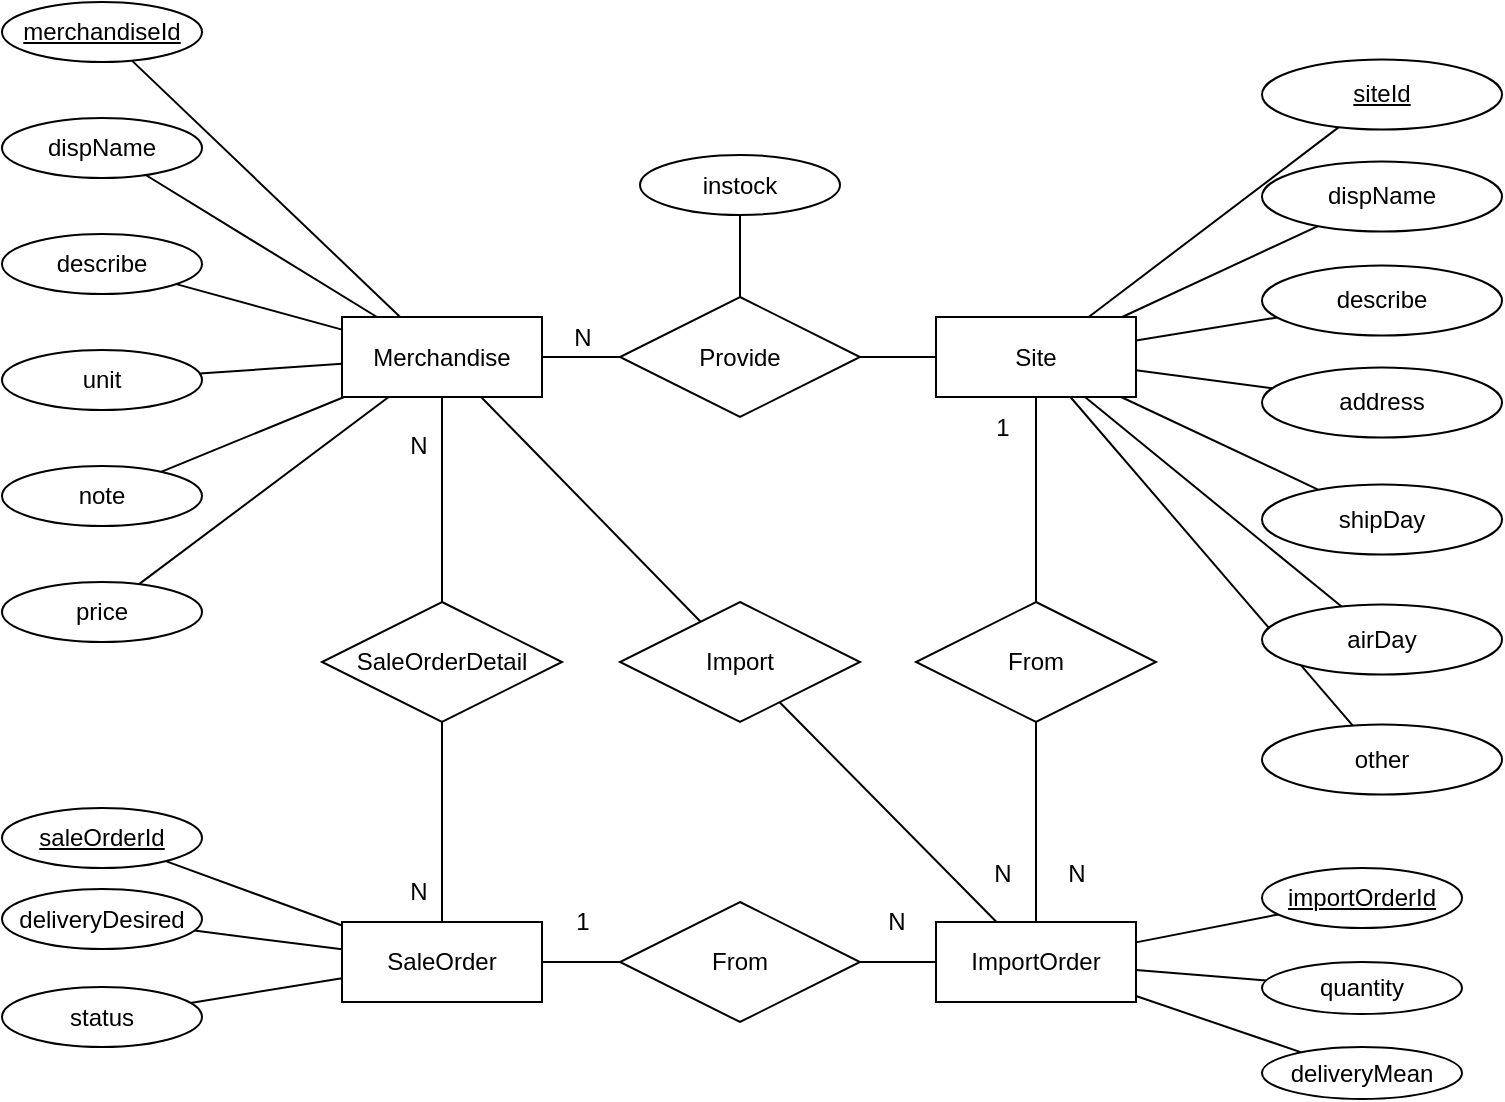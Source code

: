 <mxfile version="13.0.3" type="device"><diagram id="RbPQGI98I1vQBzoGhJew" name="Page-1"><mxGraphModel dx="1284" dy="1821" grid="1" gridSize="10" guides="1" tooltips="1" connect="1" arrows="1" fold="1" page="1" pageScale="1" pageWidth="1100" pageHeight="850" math="0" shadow="0"><root><mxCell id="0"/><mxCell id="1" parent="0"/><mxCell id="oP-xftAugxWRK01S-1tr-1" style="edgeStyle=orthogonalEdgeStyle;rounded=0;orthogonalLoop=1;jettySize=auto;html=1;endArrow=none;endFill=0;" parent="1" source="oP-xftAugxWRK01S-1tr-3" target="oP-xftAugxWRK01S-1tr-13" edge="1"><mxGeometry relative="1" as="geometry"/></mxCell><mxCell id="oP-xftAugxWRK01S-1tr-2" style="edgeStyle=orthogonalEdgeStyle;rounded=0;orthogonalLoop=1;jettySize=auto;html=1;endArrow=none;endFill=0;" parent="1" source="oP-xftAugxWRK01S-1tr-3" target="oP-xftAugxWRK01S-1tr-27" edge="1"><mxGeometry relative="1" as="geometry"/></mxCell><mxCell id="oP-xftAugxWRK01S-1tr-3" value="Merchandise" style="whiteSpace=wrap;html=1;align=center;" parent="1" vertex="1"><mxGeometry x="310" y="-452.5" width="100" height="40" as="geometry"/></mxCell><mxCell id="oP-xftAugxWRK01S-1tr-4" style="rounded=0;orthogonalLoop=1;jettySize=auto;html=1;endArrow=none;endFill=0;" parent="1" source="oP-xftAugxWRK01S-1tr-11" target="oP-xftAugxWRK01S-1tr-64" edge="1"><mxGeometry relative="1" as="geometry"/></mxCell><mxCell id="oP-xftAugxWRK01S-1tr-5" style="rounded=0;orthogonalLoop=1;jettySize=auto;html=1;endArrow=none;endFill=0;" parent="1" source="oP-xftAugxWRK01S-1tr-11" target="oP-xftAugxWRK01S-1tr-63" edge="1"><mxGeometry relative="1" as="geometry"/></mxCell><mxCell id="oP-xftAugxWRK01S-1tr-6" style="rounded=0;orthogonalLoop=1;jettySize=auto;html=1;endArrow=none;endFill=0;" parent="1" source="oP-xftAugxWRK01S-1tr-11" target="oP-xftAugxWRK01S-1tr-65" edge="1"><mxGeometry relative="1" as="geometry"/></mxCell><mxCell id="oP-xftAugxWRK01S-1tr-7" style="rounded=0;orthogonalLoop=1;jettySize=auto;html=1;endArrow=none;endFill=0;" parent="1" source="oP-xftAugxWRK01S-1tr-11" target="oP-xftAugxWRK01S-1tr-66" edge="1"><mxGeometry relative="1" as="geometry"/></mxCell><mxCell id="oP-xftAugxWRK01S-1tr-8" style="rounded=0;orthogonalLoop=1;jettySize=auto;html=1;endArrow=none;endFill=0;" parent="1" source="oP-xftAugxWRK01S-1tr-11" target="oP-xftAugxWRK01S-1tr-68" edge="1"><mxGeometry relative="1" as="geometry"/></mxCell><mxCell id="oP-xftAugxWRK01S-1tr-9" style="rounded=0;orthogonalLoop=1;jettySize=auto;html=1;endArrow=none;endFill=0;" parent="1" source="oP-xftAugxWRK01S-1tr-11" target="oP-xftAugxWRK01S-1tr-67" edge="1"><mxGeometry relative="1" as="geometry"/></mxCell><mxCell id="oP-xftAugxWRK01S-1tr-10" style="rounded=0;orthogonalLoop=1;jettySize=auto;html=1;endArrow=none;endFill=0;" parent="1" source="oP-xftAugxWRK01S-1tr-11" target="oP-xftAugxWRK01S-1tr-69" edge="1"><mxGeometry relative="1" as="geometry"/></mxCell><mxCell id="oP-xftAugxWRK01S-1tr-11" value="Site" style="whiteSpace=wrap;html=1;align=center;" parent="1" vertex="1"><mxGeometry x="607" y="-452.5" width="100" height="40" as="geometry"/></mxCell><mxCell id="oP-xftAugxWRK01S-1tr-12" style="edgeStyle=orthogonalEdgeStyle;rounded=0;orthogonalLoop=1;jettySize=auto;html=1;endArrow=none;endFill=0;" parent="1" source="oP-xftAugxWRK01S-1tr-13" target="oP-xftAugxWRK01S-1tr-11" edge="1"><mxGeometry relative="1" as="geometry"/></mxCell><mxCell id="oP-xftAugxWRK01S-1tr-13" value="Provide" style="shape=rhombus;perimeter=rhombusPerimeter;whiteSpace=wrap;html=1;align=center;" parent="1" vertex="1"><mxGeometry x="449" y="-462.5" width="120" height="60" as="geometry"/></mxCell><mxCell id="oP-xftAugxWRK01S-1tr-25" value="SaleOrder" style="whiteSpace=wrap;html=1;align=center;" parent="1" vertex="1"><mxGeometry x="310" y="-150" width="100" height="40" as="geometry"/></mxCell><mxCell id="oP-xftAugxWRK01S-1tr-26" style="edgeStyle=orthogonalEdgeStyle;rounded=0;orthogonalLoop=1;jettySize=auto;html=1;endArrow=none;endFill=0;" parent="1" source="oP-xftAugxWRK01S-1tr-27" target="oP-xftAugxWRK01S-1tr-25" edge="1"><mxGeometry relative="1" as="geometry"/></mxCell><mxCell id="oP-xftAugxWRK01S-1tr-27" value="SaleOrderDetail" style="shape=rhombus;perimeter=rhombusPerimeter;whiteSpace=wrap;html=1;align=center;" parent="1" vertex="1"><mxGeometry x="300" y="-310" width="120" height="60" as="geometry"/></mxCell><mxCell id="oP-xftAugxWRK01S-1tr-32" style="rounded=0;orthogonalLoop=1;jettySize=auto;html=1;endArrow=none;endFill=0;" parent="1" source="oP-xftAugxWRK01S-1tr-38" target="oP-xftAugxWRK01S-1tr-85" edge="1"><mxGeometry relative="1" as="geometry"/></mxCell><mxCell id="oP-xftAugxWRK01S-1tr-33" style="rounded=0;orthogonalLoop=1;jettySize=auto;html=1;endArrow=none;endFill=0;" parent="1" source="oP-xftAugxWRK01S-1tr-38" target="oP-xftAugxWRK01S-1tr-86" edge="1"><mxGeometry relative="1" as="geometry"/></mxCell><mxCell id="oP-xftAugxWRK01S-1tr-36" value="" style="edgeStyle=orthogonalEdgeStyle;rounded=0;orthogonalLoop=1;jettySize=auto;html=1;endArrow=none;endFill=0;" parent="1" source="oP-xftAugxWRK01S-1tr-38" target="oP-xftAugxWRK01S-1tr-106" edge="1"><mxGeometry relative="1" as="geometry"/></mxCell><mxCell id="JAFBE7PZhOxBUMScT4Od-3" style="edgeStyle=none;rounded=0;orthogonalLoop=1;jettySize=auto;html=1;endArrow=none;endFill=0;" edge="1" parent="1" source="oP-xftAugxWRK01S-1tr-38" target="JAFBE7PZhOxBUMScT4Od-2"><mxGeometry relative="1" as="geometry"/></mxCell><mxCell id="JAFBE7PZhOxBUMScT4Od-5" style="edgeStyle=none;rounded=0;orthogonalLoop=1;jettySize=auto;html=1;endArrow=none;endFill=0;" edge="1" parent="1" source="oP-xftAugxWRK01S-1tr-38" target="JAFBE7PZhOxBUMScT4Od-4"><mxGeometry relative="1" as="geometry"/></mxCell><mxCell id="oP-xftAugxWRK01S-1tr-38" value="ImportOrder" style="whiteSpace=wrap;html=1;align=center;" parent="1" vertex="1"><mxGeometry x="607" y="-150" width="100" height="40" as="geometry"/></mxCell><mxCell id="oP-xftAugxWRK01S-1tr-49" value="merchandiseId" style="ellipse;whiteSpace=wrap;html=1;align=center;fontStyle=4;" parent="1" vertex="1"><mxGeometry x="140" y="-610" width="100" height="30" as="geometry"/></mxCell><mxCell id="oP-xftAugxWRK01S-1tr-50" value="price" style="ellipse;whiteSpace=wrap;html=1;align=center;" parent="1" vertex="1"><mxGeometry x="140" y="-320" width="100" height="30" as="geometry"/></mxCell><mxCell id="oP-xftAugxWRK01S-1tr-51" value="dispName" style="ellipse;whiteSpace=wrap;html=1;align=center;" parent="1" vertex="1"><mxGeometry x="140" y="-552" width="100" height="30" as="geometry"/></mxCell><mxCell id="oP-xftAugxWRK01S-1tr-52" value="describe" style="ellipse;whiteSpace=wrap;html=1;align=center;" parent="1" vertex="1"><mxGeometry x="140" y="-494" width="100" height="30" as="geometry"/></mxCell><mxCell id="oP-xftAugxWRK01S-1tr-53" value="unit" style="ellipse;whiteSpace=wrap;html=1;align=center;" parent="1" vertex="1"><mxGeometry x="140" y="-436" width="100" height="30" as="geometry"/></mxCell><mxCell id="oP-xftAugxWRK01S-1tr-54" value="note" style="ellipse;whiteSpace=wrap;html=1;align=center;" parent="1" vertex="1"><mxGeometry x="140" y="-378" width="100" height="30" as="geometry"/></mxCell><mxCell id="oP-xftAugxWRK01S-1tr-55" value="" style="endArrow=none;html=1;" parent="1" source="oP-xftAugxWRK01S-1tr-49" target="oP-xftAugxWRK01S-1tr-3" edge="1"><mxGeometry width="50" height="50" relative="1" as="geometry"><mxPoint x="270" y="-500" as="sourcePoint"/><mxPoint x="320" y="-550" as="targetPoint"/></mxGeometry></mxCell><mxCell id="oP-xftAugxWRK01S-1tr-56" value="" style="endArrow=none;html=1;" parent="1" source="oP-xftAugxWRK01S-1tr-51" target="oP-xftAugxWRK01S-1tr-3" edge="1"><mxGeometry width="50" height="50" relative="1" as="geometry"><mxPoint x="159.315" y="-571.164" as="sourcePoint"/><mxPoint x="342.121" y="-440.0" as="targetPoint"/></mxGeometry></mxCell><mxCell id="oP-xftAugxWRK01S-1tr-57" value="" style="endArrow=none;html=1;" parent="1" source="oP-xftAugxWRK01S-1tr-52" target="oP-xftAugxWRK01S-1tr-3" edge="1"><mxGeometry width="50" height="50" relative="1" as="geometry"><mxPoint x="167.249" y="-514.423" as="sourcePoint"/><mxPoint x="327.009" y="-440.0" as="targetPoint"/></mxGeometry></mxCell><mxCell id="oP-xftAugxWRK01S-1tr-58" value="" style="endArrow=none;html=1;" parent="1" source="oP-xftAugxWRK01S-1tr-53" target="oP-xftAugxWRK01S-1tr-3" edge="1"><mxGeometry width="50" height="50" relative="1" as="geometry"><mxPoint x="181.196" y="-460.499" as="sourcePoint"/><mxPoint x="320" y="-430.652" as="targetPoint"/></mxGeometry></mxCell><mxCell id="oP-xftAugxWRK01S-1tr-59" value="" style="endArrow=none;html=1;" parent="1" source="oP-xftAugxWRK01S-1tr-54" target="oP-xftAugxWRK01S-1tr-3" edge="1"><mxGeometry width="50" height="50" relative="1" as="geometry"><mxPoint x="189.722" y="-412.578" as="sourcePoint"/><mxPoint x="320" y="-418.043" as="targetPoint"/></mxGeometry></mxCell><mxCell id="oP-xftAugxWRK01S-1tr-60" value="" style="endArrow=none;html=1;" parent="1" source="oP-xftAugxWRK01S-1tr-50" target="oP-xftAugxWRK01S-1tr-3" edge="1"><mxGeometry width="50" height="50" relative="1" as="geometry"><mxPoint x="176.207" y="-363.345" as="sourcePoint"/><mxPoint x="320" y="-405.435" as="targetPoint"/></mxGeometry></mxCell><mxCell id="oP-xftAugxWRK01S-1tr-61" style="edgeStyle=none;rounded=0;orthogonalLoop=1;jettySize=auto;html=1;endArrow=none;endFill=0;" parent="1" source="oP-xftAugxWRK01S-1tr-62" target="oP-xftAugxWRK01S-1tr-13" edge="1"><mxGeometry relative="1" as="geometry"/></mxCell><mxCell id="oP-xftAugxWRK01S-1tr-62" value="instock" style="ellipse;whiteSpace=wrap;html=1;align=center;" parent="1" vertex="1"><mxGeometry x="459" y="-533.5" width="100" height="30" as="geometry"/></mxCell><mxCell id="oP-xftAugxWRK01S-1tr-63" value="dispName" style="ellipse;whiteSpace=wrap;html=1;fontStyle=0" parent="1" vertex="1"><mxGeometry x="770" y="-530.25" width="120" height="35" as="geometry"/></mxCell><mxCell id="oP-xftAugxWRK01S-1tr-64" value="siteId" style="ellipse;whiteSpace=wrap;html=1;fontStyle=4" parent="1" vertex="1"><mxGeometry x="770" y="-581.25" width="120" height="35" as="geometry"/></mxCell><mxCell id="oP-xftAugxWRK01S-1tr-65" value="describe" style="ellipse;whiteSpace=wrap;html=1;fontStyle=0" parent="1" vertex="1"><mxGeometry x="770" y="-478.25" width="120" height="35" as="geometry"/></mxCell><mxCell id="oP-xftAugxWRK01S-1tr-66" value="address" style="ellipse;whiteSpace=wrap;html=1;fontStyle=0" parent="1" vertex="1"><mxGeometry x="770" y="-427.25" width="120" height="35" as="geometry"/></mxCell><mxCell id="oP-xftAugxWRK01S-1tr-67" value="airDay" style="ellipse;whiteSpace=wrap;html=1;fontStyle=0" parent="1" vertex="1"><mxGeometry x="770" y="-308.75" width="120" height="35" as="geometry"/></mxCell><mxCell id="oP-xftAugxWRK01S-1tr-68" value="shipDay" style="ellipse;whiteSpace=wrap;html=1;fontStyle=0" parent="1" vertex="1"><mxGeometry x="770" y="-368.75" width="120" height="35" as="geometry"/></mxCell><mxCell id="oP-xftAugxWRK01S-1tr-69" value="other" style="ellipse;whiteSpace=wrap;html=1;fontStyle=0" parent="1" vertex="1"><mxGeometry x="770" y="-248.75" width="120" height="35" as="geometry"/></mxCell><mxCell id="oP-xftAugxWRK01S-1tr-72" style="rounded=0;orthogonalLoop=1;jettySize=auto;html=1;endArrow=none;endFill=0;" parent="1" source="oP-xftAugxWRK01S-1tr-73" target="oP-xftAugxWRK01S-1tr-25" edge="1"><mxGeometry relative="1" as="geometry"/></mxCell><mxCell id="oP-xftAugxWRK01S-1tr-73" value="saleOrderId" style="ellipse;whiteSpace=wrap;html=1;align=center;fontStyle=4" parent="1" vertex="1"><mxGeometry x="140" y="-207" width="100" height="30" as="geometry"/></mxCell><mxCell id="oP-xftAugxWRK01S-1tr-76" style="rounded=0;orthogonalLoop=1;jettySize=auto;html=1;endArrow=none;endFill=0;" parent="1" source="oP-xftAugxWRK01S-1tr-77" target="oP-xftAugxWRK01S-1tr-25" edge="1"><mxGeometry relative="1" as="geometry"/></mxCell><mxCell id="oP-xftAugxWRK01S-1tr-77" value="deliveryDesired" style="ellipse;whiteSpace=wrap;html=1;align=center;" parent="1" vertex="1"><mxGeometry x="140" y="-166.5" width="100" height="30" as="geometry"/></mxCell><mxCell id="oP-xftAugxWRK01S-1tr-83" style="rounded=0;orthogonalLoop=1;jettySize=auto;html=1;endArrow=none;endFill=0;" parent="1" source="oP-xftAugxWRK01S-1tr-84" target="oP-xftAugxWRK01S-1tr-25" edge="1"><mxGeometry relative="1" as="geometry"/></mxCell><mxCell id="oP-xftAugxWRK01S-1tr-84" value="status" style="ellipse;whiteSpace=wrap;html=1;align=center;fontStyle=0;" parent="1" vertex="1"><mxGeometry x="140" y="-117.5" width="100" height="30" as="geometry"/></mxCell><mxCell id="oP-xftAugxWRK01S-1tr-85" value="importOrderId" style="ellipse;whiteSpace=wrap;html=1;align=center;fontStyle=4;" parent="1" vertex="1"><mxGeometry x="770" y="-177" width="100" height="30" as="geometry"/></mxCell><mxCell id="oP-xftAugxWRK01S-1tr-86" value="quantity" style="ellipse;whiteSpace=wrap;html=1;align=center;" parent="1" vertex="1"><mxGeometry x="770" y="-130" width="100" height="26" as="geometry"/></mxCell><mxCell id="oP-xftAugxWRK01S-1tr-90" value="N" style="text;html=1;align=center;verticalAlign=middle;resizable=0;points=[];autosize=1;" parent="1" vertex="1"><mxGeometry x="420" y="-452.5" width="20" height="20" as="geometry"/></mxCell><mxCell id="oP-xftAugxWRK01S-1tr-91" value="N" style="text;html=1;align=center;verticalAlign=middle;resizable=0;points=[];autosize=1;" parent="1" vertex="1"><mxGeometry x="338" y="-175" width="20" height="20" as="geometry"/></mxCell><mxCell id="oP-xftAugxWRK01S-1tr-92" value="N" style="text;html=1;align=center;verticalAlign=middle;resizable=0;points=[];autosize=1;" parent="1" vertex="1"><mxGeometry x="338" y="-398" width="20" height="20" as="geometry"/></mxCell><mxCell id="oP-xftAugxWRK01S-1tr-93" value="N" style="text;html=1;align=center;verticalAlign=middle;resizable=0;points=[];autosize=1;" parent="1" vertex="1"><mxGeometry x="630" y="-184.5" width="20" height="20" as="geometry"/></mxCell><mxCell id="oP-xftAugxWRK01S-1tr-105" value="" style="edgeStyle=orthogonalEdgeStyle;rounded=0;orthogonalLoop=1;jettySize=auto;html=1;endArrow=none;endFill=0;" parent="1" source="oP-xftAugxWRK01S-1tr-106" target="oP-xftAugxWRK01S-1tr-25" edge="1"><mxGeometry relative="1" as="geometry"/></mxCell><mxCell id="oP-xftAugxWRK01S-1tr-106" value="From" style="shape=rhombus;perimeter=rhombusPerimeter;whiteSpace=wrap;html=1;align=center;" parent="1" vertex="1"><mxGeometry x="449" y="-160" width="120" height="60" as="geometry"/></mxCell><mxCell id="oP-xftAugxWRK01S-1tr-107" value="N" style="text;html=1;align=center;verticalAlign=middle;resizable=0;points=[];autosize=1;" parent="1" vertex="1"><mxGeometry x="577" y="-160" width="20" height="20" as="geometry"/></mxCell><mxCell id="oP-xftAugxWRK01S-1tr-108" value="1" style="text;html=1;align=center;verticalAlign=middle;resizable=0;points=[];autosize=1;" parent="1" vertex="1"><mxGeometry x="420" y="-160" width="20" height="20" as="geometry"/></mxCell><mxCell id="oP-xftAugxWRK01S-1tr-110" style="edgeStyle=none;rounded=0;orthogonalLoop=1;jettySize=auto;html=1;endArrow=none;endFill=0;" parent="1" source="oP-xftAugxWRK01S-1tr-112" target="oP-xftAugxWRK01S-1tr-38" edge="1"><mxGeometry relative="1" as="geometry"/></mxCell><mxCell id="oP-xftAugxWRK01S-1tr-111" style="edgeStyle=none;rounded=0;orthogonalLoop=1;jettySize=auto;html=1;endArrow=none;endFill=0;" parent="1" source="oP-xftAugxWRK01S-1tr-112" target="oP-xftAugxWRK01S-1tr-11" edge="1"><mxGeometry relative="1" as="geometry"/></mxCell><mxCell id="oP-xftAugxWRK01S-1tr-112" value="From" style="shape=rhombus;perimeter=rhombusPerimeter;whiteSpace=wrap;html=1;align=center;" parent="1" vertex="1"><mxGeometry x="597" y="-310" width="120" height="60" as="geometry"/></mxCell><mxCell id="oP-xftAugxWRK01S-1tr-121" value="N" style="text;html=1;align=center;verticalAlign=middle;resizable=0;points=[];autosize=1;" parent="1" vertex="1"><mxGeometry x="667" y="-184.5" width="20" height="20" as="geometry"/></mxCell><mxCell id="JAFBE7PZhOxBUMScT4Od-1" value="1" style="text;html=1;align=center;verticalAlign=middle;resizable=0;points=[];autosize=1;" vertex="1" parent="1"><mxGeometry x="630" y="-407.5" width="20" height="20" as="geometry"/></mxCell><mxCell id="JAFBE7PZhOxBUMScT4Od-2" value="deliveryMean" style="ellipse;whiteSpace=wrap;html=1;align=center;" vertex="1" parent="1"><mxGeometry x="770" y="-87.5" width="100" height="26" as="geometry"/></mxCell><mxCell id="JAFBE7PZhOxBUMScT4Od-6" style="edgeStyle=none;rounded=0;orthogonalLoop=1;jettySize=auto;html=1;endArrow=none;endFill=0;" edge="1" parent="1" source="JAFBE7PZhOxBUMScT4Od-4" target="oP-xftAugxWRK01S-1tr-3"><mxGeometry relative="1" as="geometry"/></mxCell><mxCell id="JAFBE7PZhOxBUMScT4Od-4" value="Import" style="shape=rhombus;perimeter=rhombusPerimeter;whiteSpace=wrap;html=1;align=center;" vertex="1" parent="1"><mxGeometry x="449" y="-310" width="120" height="60" as="geometry"/></mxCell></root></mxGraphModel></diagram></mxfile>